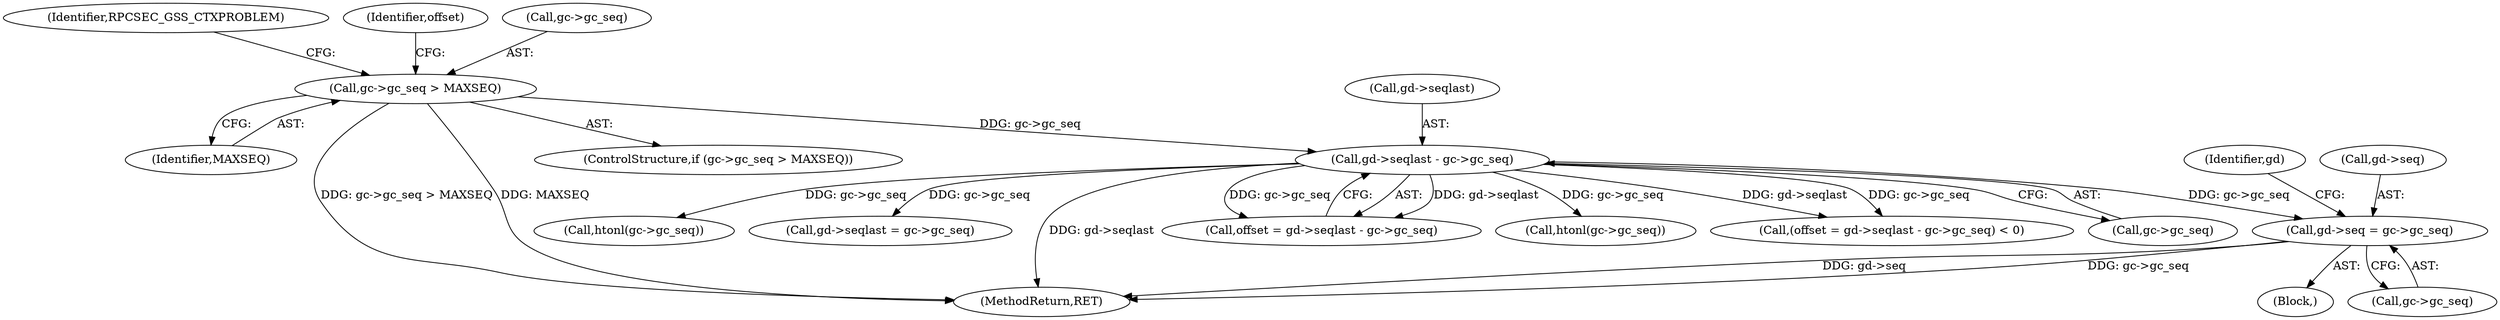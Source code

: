 digraph "0_krb5_5bb8a6b9c9eb8dd22bc9526751610aaa255ead9c@pointer" {
"1000387" [label="(Call,gd->seq = gc->gc_seq)"];
"1000334" [label="(Call,gd->seqlast - gc->gc_seq)"];
"1000323" [label="(Call,gc->gc_seq > MAXSEQ)"];
"1000338" [label="(Call,gc->gc_seq)"];
"1000332" [label="(Call,offset = gd->seqlast - gc->gc_seq)"];
"1000396" [label="(Identifier,gd)"];
"1000545" [label="(Call,htonl(gc->gc_seq))"];
"1000327" [label="(Identifier,MAXSEQ)"];
"1000388" [label="(Call,gd->seq)"];
"1000387" [label="(Call,gd->seq = gc->gc_seq)"];
"1000343" [label="(Call,gd->seqlast = gc->gc_seq)"];
"1000632" [label="(MethodReturn,RET)"];
"1000573" [label="(Call,htonl(gc->gc_seq))"];
"1000329" [label="(Identifier,RPCSEC_GSS_CTXPROBLEM)"];
"1000323" [label="(Call,gc->gc_seq > MAXSEQ)"];
"1000333" [label="(Identifier,offset)"];
"1000321" [label="(Block,)"];
"1000322" [label="(ControlStructure,if (gc->gc_seq > MAXSEQ))"];
"1000334" [label="(Call,gd->seqlast - gc->gc_seq)"];
"1000335" [label="(Call,gd->seqlast)"];
"1000331" [label="(Call,(offset = gd->seqlast - gc->gc_seq) < 0)"];
"1000324" [label="(Call,gc->gc_seq)"];
"1000391" [label="(Call,gc->gc_seq)"];
"1000387" -> "1000321"  [label="AST: "];
"1000387" -> "1000391"  [label="CFG: "];
"1000388" -> "1000387"  [label="AST: "];
"1000391" -> "1000387"  [label="AST: "];
"1000396" -> "1000387"  [label="CFG: "];
"1000387" -> "1000632"  [label="DDG: gd->seq"];
"1000387" -> "1000632"  [label="DDG: gc->gc_seq"];
"1000334" -> "1000387"  [label="DDG: gc->gc_seq"];
"1000334" -> "1000332"  [label="AST: "];
"1000334" -> "1000338"  [label="CFG: "];
"1000335" -> "1000334"  [label="AST: "];
"1000338" -> "1000334"  [label="AST: "];
"1000332" -> "1000334"  [label="CFG: "];
"1000334" -> "1000632"  [label="DDG: gd->seqlast"];
"1000334" -> "1000331"  [label="DDG: gd->seqlast"];
"1000334" -> "1000331"  [label="DDG: gc->gc_seq"];
"1000334" -> "1000332"  [label="DDG: gd->seqlast"];
"1000334" -> "1000332"  [label="DDG: gc->gc_seq"];
"1000323" -> "1000334"  [label="DDG: gc->gc_seq"];
"1000334" -> "1000343"  [label="DDG: gc->gc_seq"];
"1000334" -> "1000545"  [label="DDG: gc->gc_seq"];
"1000334" -> "1000573"  [label="DDG: gc->gc_seq"];
"1000323" -> "1000322"  [label="AST: "];
"1000323" -> "1000327"  [label="CFG: "];
"1000324" -> "1000323"  [label="AST: "];
"1000327" -> "1000323"  [label="AST: "];
"1000329" -> "1000323"  [label="CFG: "];
"1000333" -> "1000323"  [label="CFG: "];
"1000323" -> "1000632"  [label="DDG: gc->gc_seq > MAXSEQ"];
"1000323" -> "1000632"  [label="DDG: MAXSEQ"];
}
